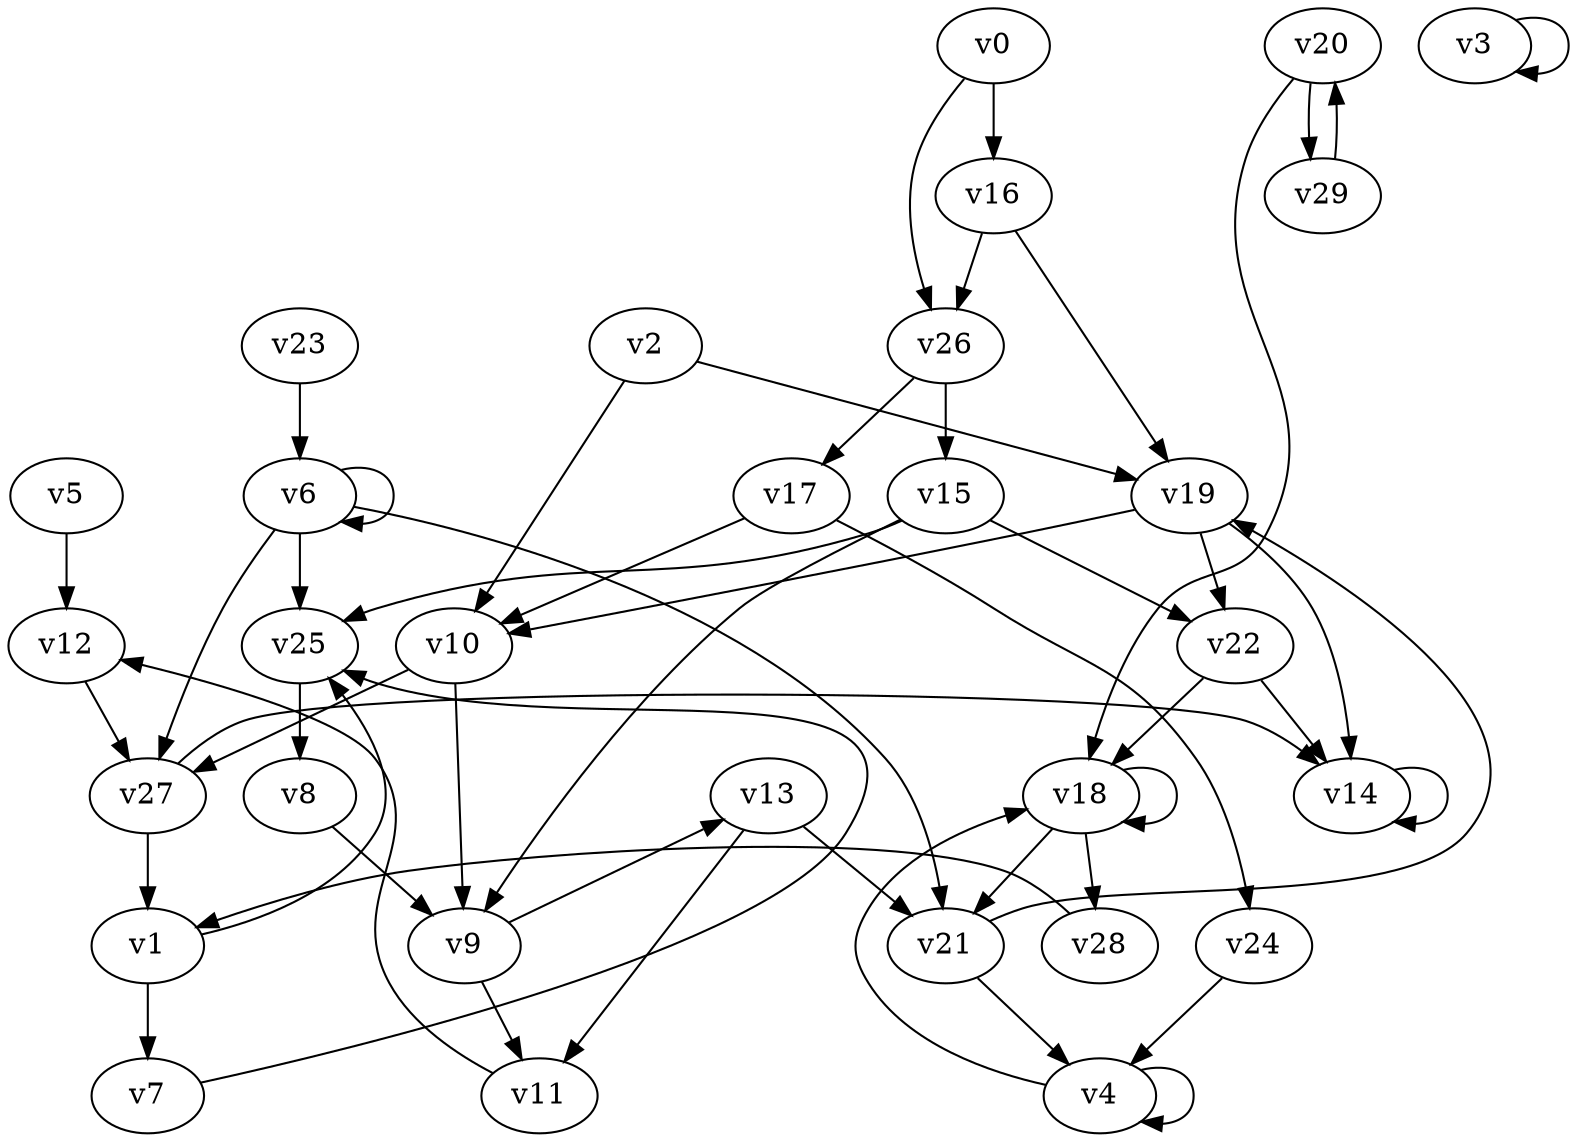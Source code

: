 // Benchmark game 44 - 30 vertices
// time_bound: 5
// targets: v8
digraph G {
    v0 [name="v0", player=1];
    v1 [name="v1", player=1];
    v2 [name="v2", player=1];
    v3 [name="v3", player=0];
    v4 [name="v4", player=1];
    v5 [name="v5", player=0];
    v6 [name="v6", player=1];
    v7 [name="v7", player=0];
    v8 [name="v8", player=0, target=1];
    v9 [name="v9", player=0];
    v10 [name="v10", player=1];
    v11 [name="v11", player=0];
    v12 [name="v12", player=0];
    v13 [name="v13", player=0];
    v14 [name="v14", player=0];
    v15 [name="v15", player=1];
    v16 [name="v16", player=1];
    v17 [name="v17", player=0];
    v18 [name="v18", player=0];
    v19 [name="v19", player=0];
    v20 [name="v20", player=1];
    v21 [name="v21", player=1];
    v22 [name="v22", player=0];
    v23 [name="v23", player=1];
    v24 [name="v24", player=1];
    v25 [name="v25", player=0];
    v26 [name="v26", player=0];
    v27 [name="v27", player=1];
    v28 [name="v28", player=0];
    v29 [name="v29", player=1];

    v0 -> v26 [constraint="t < 13"];
    v1 -> v25 [constraint="t >= 5"];
    v2 -> v19;
    v3 -> v3;
    v4 -> v18 [constraint="t >= 1"];
    v5 -> v12;
    v6 -> v27;
    v7 -> v25 [constraint="t < 5"];
    v8 -> v9;
    v9 -> v13 [constraint="t mod 2 == 0"];
    v10 -> v9;
    v11 -> v12 [constraint="t < 8"];
    v12 -> v27;
    v13 -> v21;
    v14 -> v14;
    v15 -> v25;
    v16 -> v19;
    v17 -> v10;
    v18 -> v21;
    v19 -> v14;
    v20 -> v18 [constraint="t >= 1"];
    v21 -> v19;
    v22 -> v18;
    v23 -> v6;
    v24 -> v4;
    v25 -> v8;
    v26 -> v15;
    v27 -> v14 [constraint="t >= 1"];
    v28 -> v1 [constraint="t mod 5 == 4"];
    v29 -> v20;
    v18 -> v28;
    v17 -> v24;
    v4 -> v4;
    v15 -> v9;
    v19 -> v10;
    v9 -> v11;
    v0 -> v16;
    v21 -> v4;
    v1 -> v7;
    v16 -> v26;
    v26 -> v17;
    v27 -> v1;
    v13 -> v11;
    v6 -> v6;
    v20 -> v29;
    v6 -> v25;
    v2 -> v10;
    v6 -> v21;
    v15 -> v22;
    v22 -> v14;
    v19 -> v22;
    v10 -> v27;
    v18 -> v18;
}
